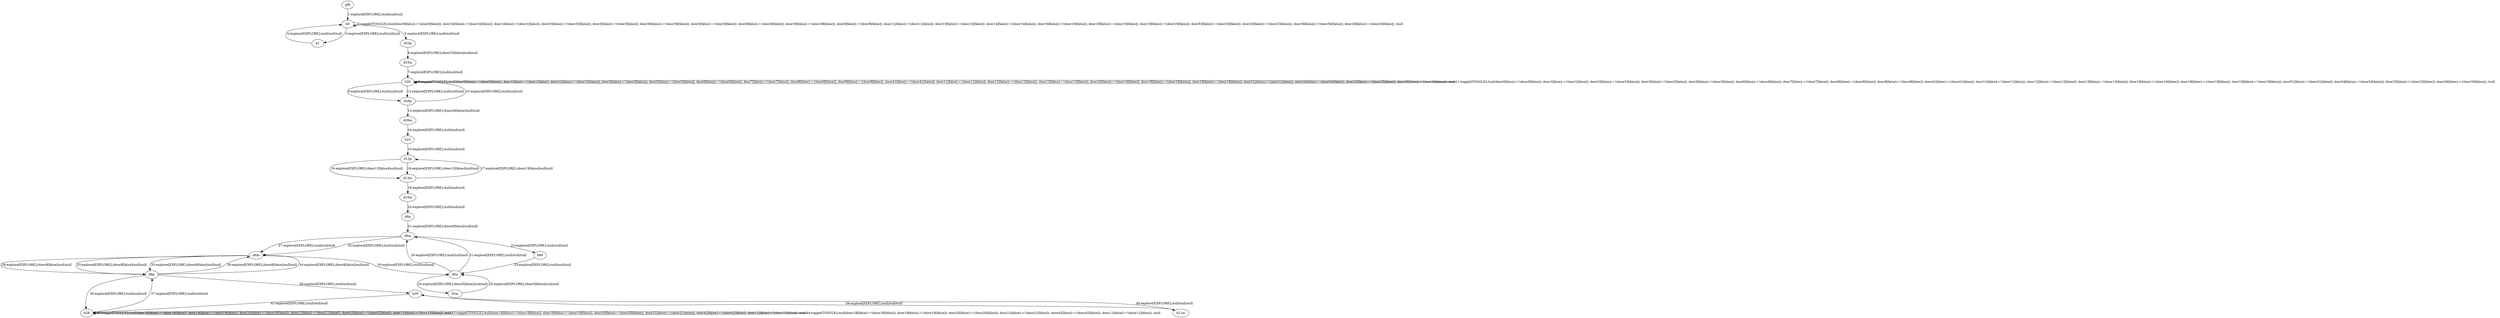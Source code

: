 # Total number of goals covered by this test: 1
# b29 --> d11m

digraph g {
"gf8" -> "b0" [label = "1-explore[EXPLORE];/null/null/null"];
"b0" -> "b0" [label = "2-toggle[TOGGLE];/null/door0[false]:=!(door0[false]); door32[false]:=!(door32[false]); door1[false]:=!(door1[false]); door33[false]:=!(door33[false]); door3[false]:=!(door3[false]); door36[false]:=!(door36[false]); door5[false]:=!(door5[false]); door6[false]:=!(door6[false]); door39[false]:=!(door39[false]); door8[false]:=!(door8[false]); door11[false]:=!(door11[false]); door13[false]:=!(door13[false]); door14[false]:=!(door14[false]); door16[false]:=!(door16[false]); door18[false]:=!(door18[false]); door19[false]:=!(door19[false]); door53[false]:=!(door53[false]); door23[false]:=!(door23[false]); door56[false]:=!(door56[false]); door26[false]:=!(door26[false]); /null"];
"b0" -> "b1" [label = "3-explore[EXPLORE];/null/null/null"];
"b1" -> "b0" [label = "4-explore[EXPLORE];/null/null/null"];
"b0" -> "d53p" [label = "5-explore[EXPLORE];/null/null/null"];
"d53p" -> "d53m" [label = "6-explore[EXPLORE];/door53[false]/null/null"];
"d53m" -> "b26" [label = "7-explore[EXPLORE];/null/null/null"];
"b26" -> "b26" [label = "8-toggle[TOGGLE];/null/door0[false]:=!(door0[false]); door1[false]:=!(door1[false]); door33[false]:=!(door33[false]); door3[false]:=!(door3[false]); door5[false]:=!(door5[false]); door6[false]:=!(door6[false]); door7[false]:=!(door7[false]); door8[false]:=!(door8[false]); door9[false]:=!(door9[false]); door41[false]:=!(door41[false]); door11[false]:=!(door11[false]); door12[false]:=!(door12[false]); door13[false]:=!(door13[false]); door16[false]:=!(door16[false]); door18[false]:=!(door18[false]); door19[false]:=!(door19[false]); door51[false]:=!(door51[false]); door54[false]:=!(door54[false]); door25[false]:=!(door25[false]); door26[false]:=!(door26[false]); /null"];
"b26" -> "d26p" [label = "9-explore[EXPLORE];/null/null/null"];
"d26p" -> "b26" [label = "10-explore[EXPLORE];/null/null/null"];
"b26" -> "b26" [label = "11-toggle[TOGGLE];/null/door0[false]:=!(door0[false]); door1[false]:=!(door1[false]); door33[false]:=!(door33[false]); door3[false]:=!(door3[false]); door5[false]:=!(door5[false]); door6[false]:=!(door6[false]); door7[false]:=!(door7[false]); door8[false]:=!(door8[false]); door9[false]:=!(door9[false]); door41[false]:=!(door41[false]); door11[false]:=!(door11[false]); door12[false]:=!(door12[false]); door13[false]:=!(door13[false]); door16[false]:=!(door16[false]); door18[false]:=!(door18[false]); door19[false]:=!(door19[false]); door51[false]:=!(door51[false]); door54[false]:=!(door54[false]); door25[false]:=!(door25[false]); door26[false]:=!(door26[false]); /null"];
"b26" -> "d26p" [label = "12-explore[EXPLORE];/null/null/null"];
"d26p" -> "d26m" [label = "13-explore[EXPLORE];/door26[false]/null/null"];
"d26m" -> "b23" [label = "14-explore[EXPLORE];/null/null/null"];
"b23" -> "d13p" [label = "15-explore[EXPLORE];/null/null/null"];
"d13p" -> "d13m" [label = "16-explore[EXPLORE];/door13[false]/null/null"];
"d13m" -> "d13p" [label = "17-explore[EXPLORE];/door13[false]/null/null"];
"d13p" -> "d13m" [label = "18-explore[EXPLORE];/door13[false]/null/null"];
"d13m" -> "d10m" [label = "19-explore[EXPLORE];/null/null/null"];
"d10m" -> "d6p" [label = "20-explore[EXPLORE];/null/null/null"];
"d6p" -> "d6m" [label = "21-explore[EXPLORE];/door6[false]/null/null"];
"d6m" -> "b99" [label = "22-explore[EXPLORE];/null/null/null"];
"b99" -> "d5p" [label = "23-explore[EXPLORE];/null/null/null"];
"d5p" -> "d5m" [label = "24-explore[EXPLORE];/door5[false]/null/null"];
"d5m" -> "d5p" [label = "25-explore[EXPLORE];/door5[false]/null/null"];
"d5p" -> "d6m" [label = "26-explore[EXPLORE];/null/null/null"];
"d6m" -> "d8m" [label = "27-explore[EXPLORE];/null/null/null"];
"d8m" -> "d8p" [label = "28-explore[EXPLORE];/door8[false]/null/null"];
"d8p" -> "d8m" [label = "29-explore[EXPLORE];/door8[false]/null/null"];
"d8m" -> "d5p" [label = "30-explore[EXPLORE];/null/null/null"];
"d5p" -> "d6m" [label = "31-explore[EXPLORE];/null/null/null"];
"d6m" -> "d8m" [label = "32-explore[EXPLORE];/null/null/null"];
"d8m" -> "d8p" [label = "33-explore[EXPLORE];/door8[false]/null/null"];
"d8p" -> "d8m" [label = "34-explore[EXPLORE];/door8[false]/null/null"];
"d8m" -> "d8p" [label = "35-explore[EXPLORE];/door8[false]/null/null"];
"d8p" -> "b28" [label = "36-explore[EXPLORE];/null/null/null"];
"b28" -> "d8p" [label = "37-explore[EXPLORE];/null/null/null"];
"d8p" -> "b29" [label = "38-explore[EXPLORE];/null/null/null"];
"b29" -> "d11m" [label = "39-explore[EXPLORE];/null/null/null"];
"d11m" -> "b29" [label = "40-explore[EXPLORE];/null/null/null"];
"b29" -> "b28" [label = "41-explore[EXPLORE];/null/null/null"];
"b28" -> "b28" [label = "42-toggle[TOGGLE];/null/door18[false]:=!(door18[false]); door19[false]:=!(door19[false]); door20[false]:=!(door20[false]); door21[false]:=!(door21[false]); door42[false]:=!(door42[false]); door11[false]:=!(door11[false]); /null"];
"b28" -> "b28" [label = "43-toggle[TOGGLE];/null/door18[false]:=!(door18[false]); door19[false]:=!(door19[false]); door20[false]:=!(door20[false]); door21[false]:=!(door21[false]); door42[false]:=!(door42[false]); door11[false]:=!(door11[false]); /null"];
"b28" -> "b28" [label = "44-toggle[TOGGLE];/null/door18[false]:=!(door18[false]); door19[false]:=!(door19[false]); door20[false]:=!(door20[false]); door21[false]:=!(door21[false]); door42[false]:=!(door42[false]); door11[false]:=!(door11[false]); /null"];
}